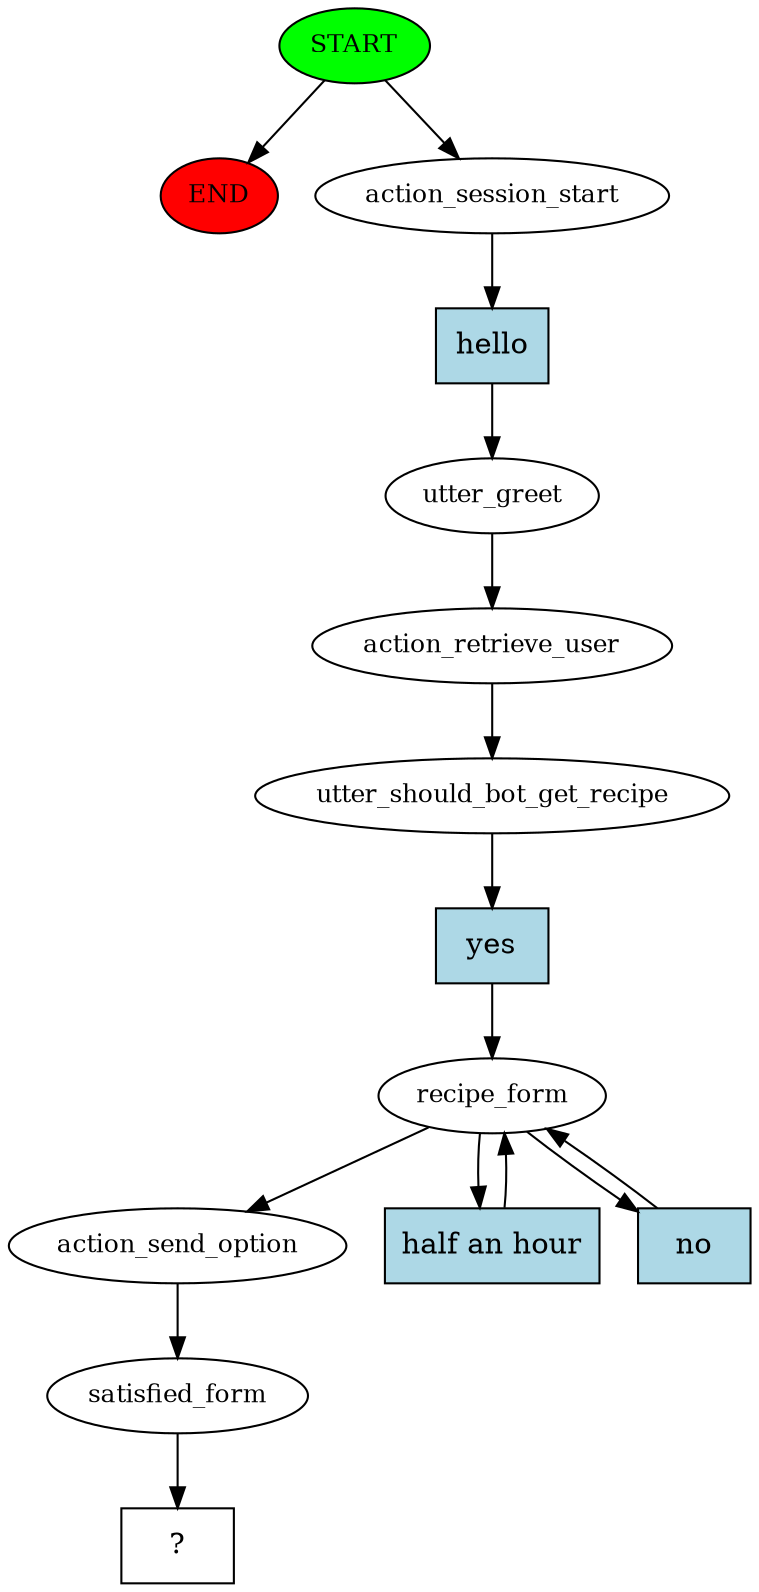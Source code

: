 digraph  {
0 [class="start active", fillcolor=green, fontsize=12, label=START, style=filled];
"-1" [class=end, fillcolor=red, fontsize=12, label=END, style=filled];
1 [class=active, fontsize=12, label=action_session_start];
2 [class=active, fontsize=12, label=utter_greet];
3 [class=active, fontsize=12, label=action_retrieve_user];
4 [class=active, fontsize=12, label=utter_should_bot_get_recipe];
5 [class=active, fontsize=12, label=recipe_form];
9 [class=active, fontsize=12, label=action_send_option];
10 [class=active, fontsize=12, label=satisfied_form];
11 [class="intent dashed active", label="  ?  ", shape=rect];
12 [class="intent active", fillcolor=lightblue, label=hello, shape=rect, style=filled];
13 [class="intent active", fillcolor=lightblue, label=yes, shape=rect, style=filled];
14 [class="intent active", fillcolor=lightblue, label="half an hour", shape=rect, style=filled];
15 [class="intent active", fillcolor=lightblue, label=no, shape=rect, style=filled];
0 -> "-1"  [class="", key=NONE, label=""];
0 -> 1  [class=active, key=NONE, label=""];
1 -> 12  [class=active, key=0];
2 -> 3  [class=active, key=NONE, label=""];
3 -> 4  [class=active, key=NONE, label=""];
4 -> 13  [class=active, key=0];
5 -> 9  [class=active, key=NONE, label=""];
5 -> 14  [class=active, key=0];
5 -> 15  [class=active, key=0];
9 -> 10  [class=active, key=NONE, label=""];
10 -> 11  [class=active, key=NONE, label=""];
12 -> 2  [class=active, key=0];
13 -> 5  [class=active, key=0];
14 -> 5  [class=active, key=0];
15 -> 5  [class=active, key=0];
}
